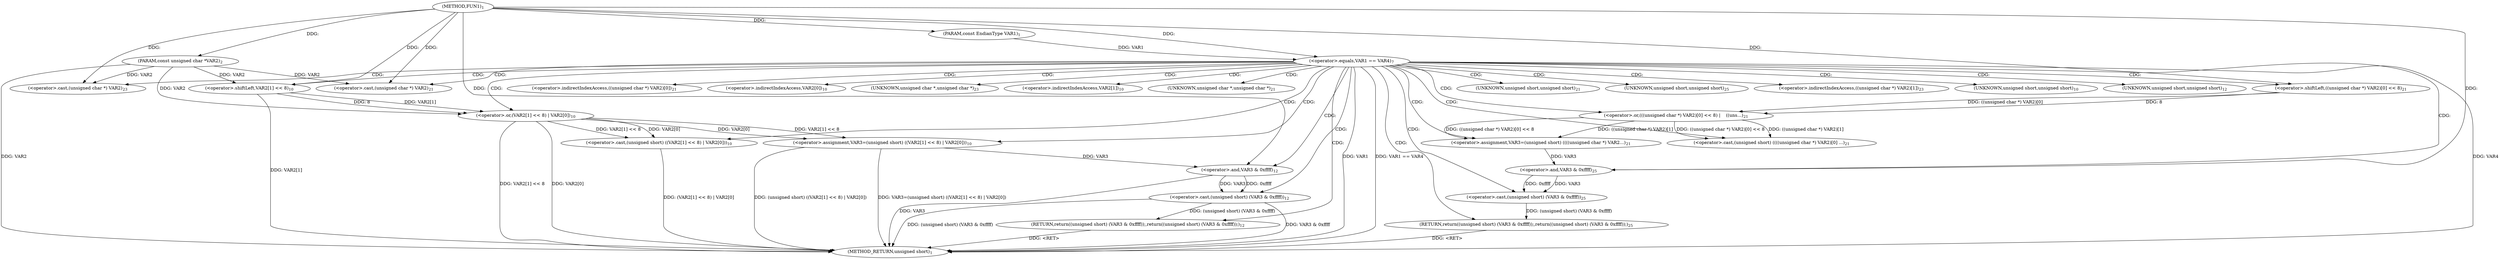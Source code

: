 digraph "FUN1" {  
"8" [label = <(METHOD,FUN1)<SUB>1</SUB>> ]
"60" [label = <(METHOD_RETURN,unsigned short)<SUB>1</SUB>> ]
"9" [label = <(PARAM,const EndianType VAR1)<SUB>1</SUB>> ]
"10" [label = <(PARAM,const unsigned char *VAR2)<SUB>2</SUB>> ]
"37" [label = <(&lt;operator&gt;.assignment,VAR3=(unsigned short) ((((unsigned char *) VAR2...)<SUB>21</SUB>> ]
"54" [label = <(RETURN,return((unsigned short) (VAR3 &amp; 0xffff));,return((unsigned short) (VAR3 &amp; 0xffff));)<SUB>25</SUB>> ]
"14" [label = <(&lt;operator&gt;.equals,VAR1 == VAR4)<SUB>7</SUB>> ]
"55" [label = <(&lt;operator&gt;.cast,(unsigned short) (VAR3 &amp; 0xffff))<SUB>25</SUB>> ]
"18" [label = <(&lt;operator&gt;.assignment,VAR3=(unsigned short) ((VAR2[1] &lt;&lt; 8) | VAR2[0]))<SUB>10</SUB>> ]
"31" [label = <(RETURN,return((unsigned short) (VAR3 &amp; 0xffff));,return((unsigned short) (VAR3 &amp; 0xffff));)<SUB>12</SUB>> ]
"39" [label = <(&lt;operator&gt;.cast,(unsigned short) ((((unsigned char *) VAR2)[0] ...)<SUB>21</SUB>> ]
"32" [label = <(&lt;operator&gt;.cast,(unsigned short) (VAR3 &amp; 0xffff))<SUB>12</SUB>> ]
"41" [label = <(&lt;operator&gt;.or,(((unsigned char *) VAR2)[0] &lt;&lt; 8) |

    ((uns...)<SUB>21</SUB>> ]
"57" [label = <(&lt;operator&gt;.and,VAR3 &amp; 0xffff)<SUB>25</SUB>> ]
"20" [label = <(&lt;operator&gt;.cast,(unsigned short) ((VAR2[1] &lt;&lt; 8) | VAR2[0]))<SUB>10</SUB>> ]
"42" [label = <(&lt;operator&gt;.shiftLeft,((unsigned char *) VAR2)[0] &lt;&lt; 8)<SUB>21</SUB>> ]
"22" [label = <(&lt;operator&gt;.or,(VAR2[1] &lt;&lt; 8) | VAR2[0])<SUB>10</SUB>> ]
"34" [label = <(&lt;operator&gt;.and,VAR3 &amp; 0xffff)<SUB>12</SUB>> ]
"50" [label = <(&lt;operator&gt;.cast,(unsigned char *) VAR2)<SUB>23</SUB>> ]
"23" [label = <(&lt;operator&gt;.shiftLeft,VAR2[1] &lt;&lt; 8)<SUB>10</SUB>> ]
"44" [label = <(&lt;operator&gt;.cast,(unsigned char *) VAR2)<SUB>21</SUB>> ]
"40" [label = <(UNKNOWN,unsigned short,unsigned short)<SUB>21</SUB>> ]
"56" [label = <(UNKNOWN,unsigned short,unsigned short)<SUB>25</SUB>> ]
"49" [label = <(&lt;operator&gt;.indirectIndexAccess,((unsigned char *) VAR2)[1])<SUB>23</SUB>> ]
"21" [label = <(UNKNOWN,unsigned short,unsigned short)<SUB>10</SUB>> ]
"33" [label = <(UNKNOWN,unsigned short,unsigned short)<SUB>12</SUB>> ]
"43" [label = <(&lt;operator&gt;.indirectIndexAccess,((unsigned char *) VAR2)[0])<SUB>21</SUB>> ]
"28" [label = <(&lt;operator&gt;.indirectIndexAccess,VAR2[0])<SUB>10</SUB>> ]
"51" [label = <(UNKNOWN,unsigned char *,unsigned char *)<SUB>23</SUB>> ]
"24" [label = <(&lt;operator&gt;.indirectIndexAccess,VAR2[1])<SUB>10</SUB>> ]
"45" [label = <(UNKNOWN,unsigned char *,unsigned char *)<SUB>21</SUB>> ]
  "54" -> "60"  [ label = "DDG: &lt;RET&gt;"] 
  "31" -> "60"  [ label = "DDG: &lt;RET&gt;"] 
  "10" -> "60"  [ label = "DDG: VAR2"] 
  "14" -> "60"  [ label = "DDG: VAR1"] 
  "14" -> "60"  [ label = "DDG: VAR1 == VAR4"] 
  "23" -> "60"  [ label = "DDG: VAR2[1]"] 
  "22" -> "60"  [ label = "DDG: VAR2[1] &lt;&lt; 8"] 
  "22" -> "60"  [ label = "DDG: VAR2[0]"] 
  "20" -> "60"  [ label = "DDG: (VAR2[1] &lt;&lt; 8) | VAR2[0]"] 
  "18" -> "60"  [ label = "DDG: (unsigned short) ((VAR2[1] &lt;&lt; 8) | VAR2[0])"] 
  "18" -> "60"  [ label = "DDG: VAR3=(unsigned short) ((VAR2[1] &lt;&lt; 8) | VAR2[0])"] 
  "34" -> "60"  [ label = "DDG: VAR3"] 
  "32" -> "60"  [ label = "DDG: VAR3 &amp; 0xffff"] 
  "32" -> "60"  [ label = "DDG: (unsigned short) (VAR3 &amp; 0xffff)"] 
  "14" -> "60"  [ label = "DDG: VAR4"] 
  "8" -> "9"  [ label = "DDG: "] 
  "8" -> "10"  [ label = "DDG: "] 
  "41" -> "37"  [ label = "DDG: ((unsigned char *) VAR2)[0] &lt;&lt; 8"] 
  "41" -> "37"  [ label = "DDG: ((unsigned char *) VAR2)[1]"] 
  "55" -> "54"  [ label = "DDG: (unsigned short) (VAR3 &amp; 0xffff)"] 
  "57" -> "55"  [ label = "DDG: VAR3"] 
  "57" -> "55"  [ label = "DDG: 0xffff"] 
  "9" -> "14"  [ label = "DDG: VAR1"] 
  "8" -> "14"  [ label = "DDG: "] 
  "22" -> "18"  [ label = "DDG: VAR2[1] &lt;&lt; 8"] 
  "22" -> "18"  [ label = "DDG: VAR2[0]"] 
  "32" -> "31"  [ label = "DDG: (unsigned short) (VAR3 &amp; 0xffff)"] 
  "41" -> "39"  [ label = "DDG: ((unsigned char *) VAR2)[0] &lt;&lt; 8"] 
  "41" -> "39"  [ label = "DDG: ((unsigned char *) VAR2)[1]"] 
  "34" -> "32"  [ label = "DDG: VAR3"] 
  "34" -> "32"  [ label = "DDG: 0xffff"] 
  "42" -> "41"  [ label = "DDG: ((unsigned char *) VAR2)[0]"] 
  "42" -> "41"  [ label = "DDG: 8"] 
  "37" -> "57"  [ label = "DDG: VAR3"] 
  "8" -> "57"  [ label = "DDG: "] 
  "22" -> "20"  [ label = "DDG: VAR2[1] &lt;&lt; 8"] 
  "22" -> "20"  [ label = "DDG: VAR2[0]"] 
  "8" -> "42"  [ label = "DDG: "] 
  "23" -> "22"  [ label = "DDG: VAR2[1]"] 
  "23" -> "22"  [ label = "DDG: 8"] 
  "10" -> "22"  [ label = "DDG: VAR2"] 
  "18" -> "34"  [ label = "DDG: VAR3"] 
  "8" -> "34"  [ label = "DDG: "] 
  "8" -> "50"  [ label = "DDG: "] 
  "10" -> "50"  [ label = "DDG: VAR2"] 
  "10" -> "23"  [ label = "DDG: VAR2"] 
  "8" -> "23"  [ label = "DDG: "] 
  "10" -> "44"  [ label = "DDG: VAR2"] 
  "8" -> "44"  [ label = "DDG: "] 
  "14" -> "24"  [ label = "CDG: "] 
  "14" -> "34"  [ label = "CDG: "] 
  "14" -> "21"  [ label = "CDG: "] 
  "14" -> "32"  [ label = "CDG: "] 
  "14" -> "49"  [ label = "CDG: "] 
  "14" -> "33"  [ label = "CDG: "] 
  "14" -> "42"  [ label = "CDG: "] 
  "14" -> "23"  [ label = "CDG: "] 
  "14" -> "51"  [ label = "CDG: "] 
  "14" -> "57"  [ label = "CDG: "] 
  "14" -> "28"  [ label = "CDG: "] 
  "14" -> "37"  [ label = "CDG: "] 
  "14" -> "20"  [ label = "CDG: "] 
  "14" -> "56"  [ label = "CDG: "] 
  "14" -> "22"  [ label = "CDG: "] 
  "14" -> "41"  [ label = "CDG: "] 
  "14" -> "45"  [ label = "CDG: "] 
  "14" -> "40"  [ label = "CDG: "] 
  "14" -> "18"  [ label = "CDG: "] 
  "14" -> "50"  [ label = "CDG: "] 
  "14" -> "44"  [ label = "CDG: "] 
  "14" -> "55"  [ label = "CDG: "] 
  "14" -> "54"  [ label = "CDG: "] 
  "14" -> "39"  [ label = "CDG: "] 
  "14" -> "31"  [ label = "CDG: "] 
  "14" -> "43"  [ label = "CDG: "] 
}
